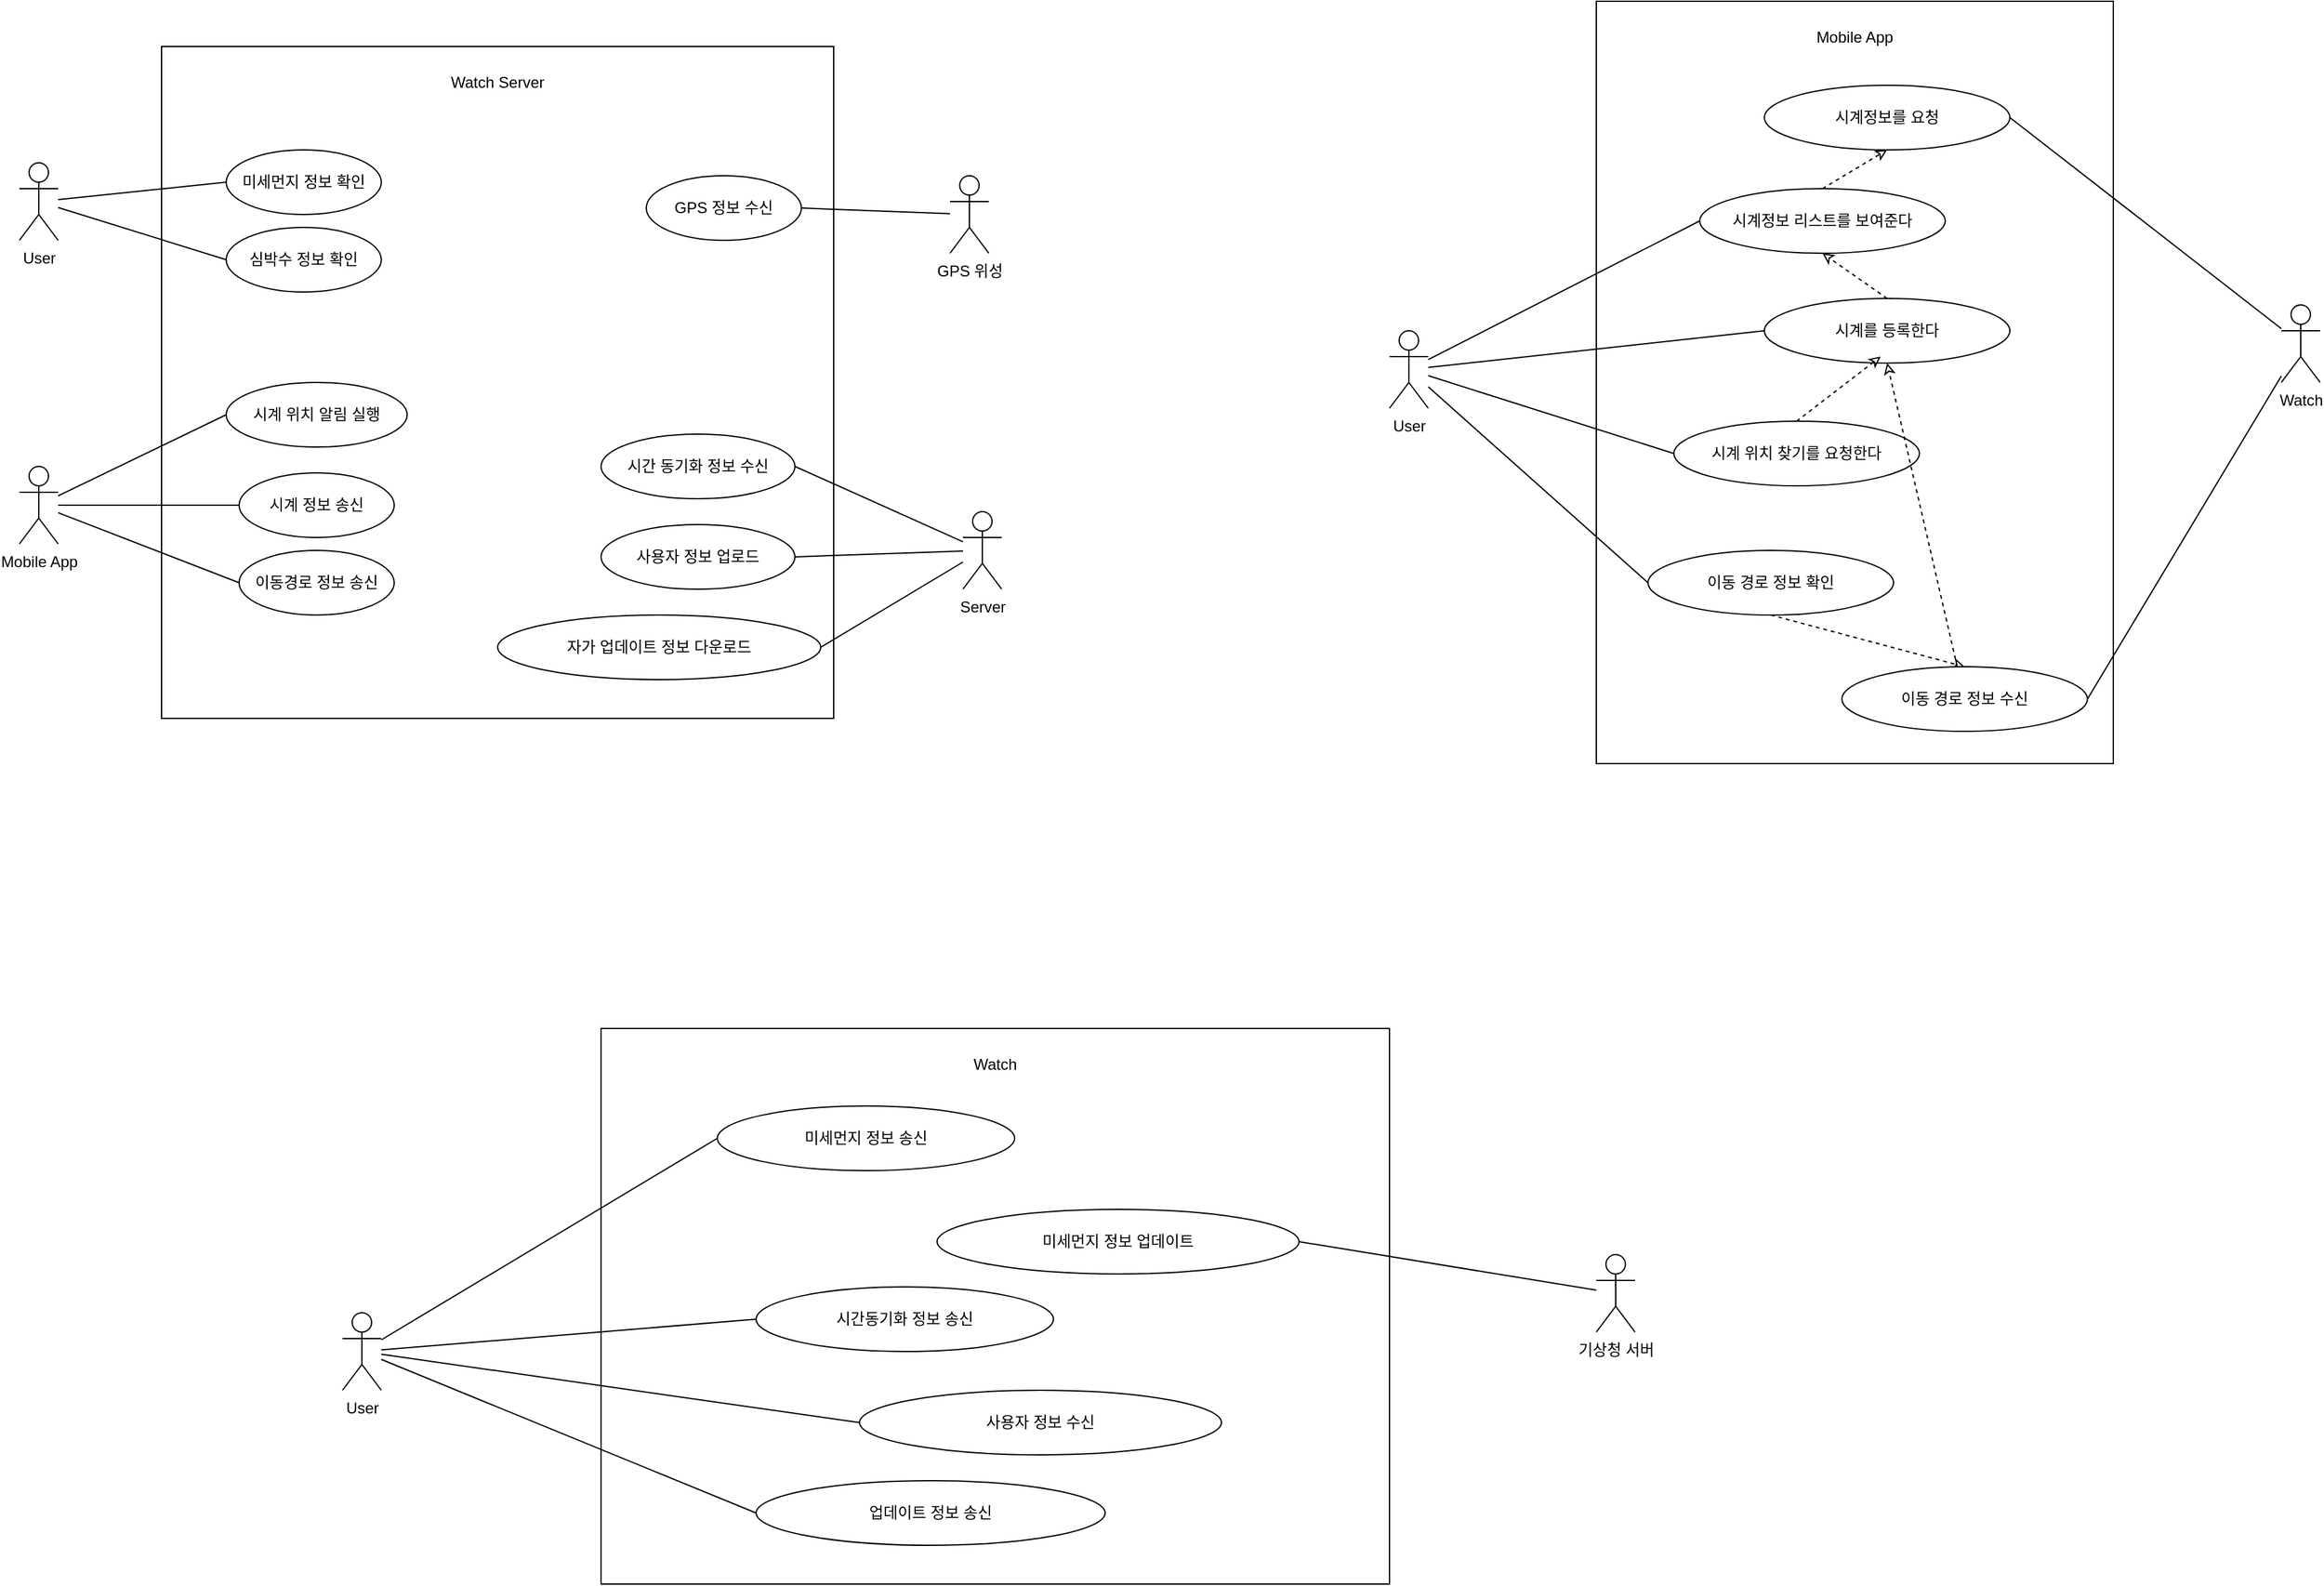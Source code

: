 <mxfile version="21.5.2" type="github" pages="4">
  <diagram name="HOMEWORK1" id="S9eCcpIKx9PP3oiz-U9N">
    <mxGraphModel dx="1434" dy="907" grid="1" gridSize="10" guides="1" tooltips="1" connect="1" arrows="1" fold="1" page="1" pageScale="1" pageWidth="980" pageHeight="690" math="0" shadow="0">
      <root>
        <mxCell id="0" />
        <mxCell id="1" parent="0" />
        <mxCell id="WOhFBnjZI7BYoI8Pz2Cu-1" value="&lt;br&gt;Watch Server" style="rounded=0;whiteSpace=wrap;html=1;labelPosition=center;verticalLabelPosition=middle;align=center;verticalAlign=top;" parent="1" vertex="1">
          <mxGeometry x="240" y="100" width="520" height="520" as="geometry" />
        </mxCell>
        <mxCell id="WOhFBnjZI7BYoI8Pz2Cu-15" value="&lt;br&gt;Watch" style="rounded=0;whiteSpace=wrap;html=1;labelPosition=center;verticalLabelPosition=middle;align=center;verticalAlign=top;" parent="1" vertex="1">
          <mxGeometry x="580" y="860" width="610" height="430" as="geometry" />
        </mxCell>
        <mxCell id="WOhFBnjZI7BYoI8Pz2Cu-3" value="&lt;br&gt;Mobile App" style="rounded=0;whiteSpace=wrap;html=1;horizontal=1;labelPosition=center;verticalLabelPosition=middle;align=center;verticalAlign=top;" parent="1" vertex="1">
          <mxGeometry x="1350" y="65" width="400" height="590" as="geometry" />
        </mxCell>
        <mxCell id="WOhFBnjZI7BYoI8Pz2Cu-8" value="" style="rounded=0;orthogonalLoop=1;jettySize=auto;html=1;entryX=0;entryY=0.5;entryDx=0;entryDy=0;endArrow=none;endFill=0;" parent="1" source="WOhFBnjZI7BYoI8Pz2Cu-5" target="WOhFBnjZI7BYoI8Pz2Cu-9" edge="1">
          <mxGeometry relative="1" as="geometry">
            <mxPoint x="395" y="365" as="targetPoint" />
          </mxGeometry>
        </mxCell>
        <mxCell id="WOhFBnjZI7BYoI8Pz2Cu-26" style="edgeStyle=none;shape=connector;rounded=0;orthogonalLoop=1;jettySize=auto;html=1;entryX=0;entryY=0.5;entryDx=0;entryDy=0;labelBackgroundColor=default;strokeColor=default;fontFamily=Helvetica;fontSize=11;fontColor=default;endArrow=none;endFill=0;" parent="1" source="WOhFBnjZI7BYoI8Pz2Cu-5" target="WOhFBnjZI7BYoI8Pz2Cu-14" edge="1">
          <mxGeometry relative="1" as="geometry" />
        </mxCell>
        <mxCell id="WOhFBnjZI7BYoI8Pz2Cu-29" style="edgeStyle=none;shape=connector;rounded=0;orthogonalLoop=1;jettySize=auto;html=1;entryX=0;entryY=0.5;entryDx=0;entryDy=0;labelBackgroundColor=default;strokeColor=default;fontFamily=Helvetica;fontSize=11;fontColor=default;endArrow=none;endFill=0;" parent="1" source="WOhFBnjZI7BYoI8Pz2Cu-5" target="WOhFBnjZI7BYoI8Pz2Cu-28" edge="1">
          <mxGeometry relative="1" as="geometry" />
        </mxCell>
        <mxCell id="9-sSSSK2pgLcGw0PfA9F-39" style="edgeStyle=none;shape=connector;rounded=0;orthogonalLoop=1;jettySize=auto;html=1;entryX=0;entryY=0.5;entryDx=0;entryDy=0;labelBackgroundColor=default;strokeColor=default;fontFamily=Helvetica;fontSize=11;fontColor=default;endArrow=none;endFill=0;" parent="1" source="WOhFBnjZI7BYoI8Pz2Cu-5" target="WOhFBnjZI7BYoI8Pz2Cu-22" edge="1">
          <mxGeometry relative="1" as="geometry" />
        </mxCell>
        <mxCell id="WOhFBnjZI7BYoI8Pz2Cu-5" value="User" style="shape=umlActor;verticalLabelPosition=bottom;verticalAlign=top;html=1;outlineConnect=0;" parent="1" vertex="1">
          <mxGeometry x="380" y="1080" width="30" height="60" as="geometry" />
        </mxCell>
        <mxCell id="WOhFBnjZI7BYoI8Pz2Cu-9" value="미세먼지 정보 송신" style="ellipse;whiteSpace=wrap;html=1;" parent="1" vertex="1">
          <mxGeometry x="670" y="920" width="230" height="50" as="geometry" />
        </mxCell>
        <mxCell id="WOhFBnjZI7BYoI8Pz2Cu-10" value="시계정보를 요청" style="ellipse;whiteSpace=wrap;html=1;" parent="1" vertex="1">
          <mxGeometry x="1480" y="130" width="190" height="50" as="geometry" />
        </mxCell>
        <mxCell id="WOhFBnjZI7BYoI8Pz2Cu-14" value="시간동기화 정보 송신" style="ellipse;whiteSpace=wrap;html=1;" parent="1" vertex="1">
          <mxGeometry x="700" y="1060" width="230" height="50" as="geometry" />
        </mxCell>
        <mxCell id="WOhFBnjZI7BYoI8Pz2Cu-16" value="미세먼지 정보 확인" style="ellipse;whiteSpace=wrap;html=1;" parent="1" vertex="1">
          <mxGeometry x="290" y="180" width="120" height="50" as="geometry" />
        </mxCell>
        <mxCell id="9-sSSSK2pgLcGw0PfA9F-10" style="edgeStyle=none;shape=connector;rounded=0;orthogonalLoop=1;jettySize=auto;html=1;entryX=0;entryY=0.5;entryDx=0;entryDy=0;labelBackgroundColor=default;strokeColor=default;fontFamily=Helvetica;fontSize=11;fontColor=default;endArrow=none;endFill=0;" parent="1" source="WOhFBnjZI7BYoI8Pz2Cu-18" target="9-sSSSK2pgLcGw0PfA9F-6" edge="1">
          <mxGeometry relative="1" as="geometry" />
        </mxCell>
        <mxCell id="9-sSSSK2pgLcGw0PfA9F-11" style="edgeStyle=none;shape=connector;rounded=0;orthogonalLoop=1;jettySize=auto;html=1;entryX=0;entryY=0.5;entryDx=0;entryDy=0;labelBackgroundColor=default;strokeColor=default;fontFamily=Helvetica;fontSize=11;fontColor=default;endArrow=none;endFill=0;" parent="1" source="WOhFBnjZI7BYoI8Pz2Cu-18" target="9-sSSSK2pgLcGw0PfA9F-7" edge="1">
          <mxGeometry relative="1" as="geometry" />
        </mxCell>
        <mxCell id="9-sSSSK2pgLcGw0PfA9F-12" style="edgeStyle=none;shape=connector;rounded=0;orthogonalLoop=1;jettySize=auto;html=1;entryX=0;entryY=0.5;entryDx=0;entryDy=0;labelBackgroundColor=default;strokeColor=default;fontFamily=Helvetica;fontSize=11;fontColor=default;endArrow=none;endFill=0;" parent="1" source="WOhFBnjZI7BYoI8Pz2Cu-18" target="9-sSSSK2pgLcGw0PfA9F-8" edge="1">
          <mxGeometry relative="1" as="geometry" />
        </mxCell>
        <mxCell id="WOhFBnjZI7BYoI8Pz2Cu-18" value="Mobile App" style="shape=umlActor;verticalLabelPosition=bottom;verticalAlign=top;html=1;outlineConnect=0;" parent="1" vertex="1">
          <mxGeometry x="130" y="425" width="30" height="60" as="geometry" />
        </mxCell>
        <mxCell id="WOhFBnjZI7BYoI8Pz2Cu-22" value="사용자 정보 수신" style="ellipse;whiteSpace=wrap;html=1;" parent="1" vertex="1">
          <mxGeometry x="780" y="1140" width="280" height="50" as="geometry" />
        </mxCell>
        <mxCell id="WOhFBnjZI7BYoI8Pz2Cu-25" value="미세먼지 정보 업데이트" style="ellipse;whiteSpace=wrap;html=1;" parent="1" vertex="1">
          <mxGeometry x="840" y="1000" width="280" height="50" as="geometry" />
        </mxCell>
        <mxCell id="WOhFBnjZI7BYoI8Pz2Cu-27" value="자가 업데이트 정보 다운로드" style="ellipse;whiteSpace=wrap;html=1;" parent="1" vertex="1">
          <mxGeometry x="500" y="540" width="250" height="50" as="geometry" />
        </mxCell>
        <mxCell id="WOhFBnjZI7BYoI8Pz2Cu-28" value="업데이트 정보 송신" style="ellipse;whiteSpace=wrap;html=1;" parent="1" vertex="1">
          <mxGeometry x="700" y="1210" width="270" height="50" as="geometry" />
        </mxCell>
        <mxCell id="9-sSSSK2pgLcGw0PfA9F-2" value="사용자 정보 업로드" style="ellipse;whiteSpace=wrap;html=1;" parent="1" vertex="1">
          <mxGeometry x="580" y="470" width="150" height="50" as="geometry" />
        </mxCell>
        <mxCell id="9-sSSSK2pgLcGw0PfA9F-3" value="시간 동기화 정보 수신" style="ellipse;whiteSpace=wrap;html=1;" parent="1" vertex="1">
          <mxGeometry x="580" y="400" width="150" height="50" as="geometry" />
        </mxCell>
        <mxCell id="9-sSSSK2pgLcGw0PfA9F-4" value="GPS 정보 수신" style="ellipse;whiteSpace=wrap;html=1;" parent="1" vertex="1">
          <mxGeometry x="615" y="200" width="120" height="50" as="geometry" />
        </mxCell>
        <mxCell id="9-sSSSK2pgLcGw0PfA9F-5" value="심박수 정보 확인" style="ellipse;whiteSpace=wrap;html=1;" parent="1" vertex="1">
          <mxGeometry x="290" y="240" width="120" height="50" as="geometry" />
        </mxCell>
        <mxCell id="9-sSSSK2pgLcGw0PfA9F-6" value="시계 위치 알림 실행" style="ellipse;whiteSpace=wrap;html=1;" parent="1" vertex="1">
          <mxGeometry x="290" y="360" width="140" height="50" as="geometry" />
        </mxCell>
        <mxCell id="9-sSSSK2pgLcGw0PfA9F-7" value="시계 정보 송신" style="ellipse;whiteSpace=wrap;html=1;" parent="1" vertex="1">
          <mxGeometry x="300" y="430" width="120" height="50" as="geometry" />
        </mxCell>
        <mxCell id="9-sSSSK2pgLcGw0PfA9F-8" value="이동경로 정보 송신" style="ellipse;whiteSpace=wrap;html=1;" parent="1" vertex="1">
          <mxGeometry x="300" y="490" width="120" height="50" as="geometry" />
        </mxCell>
        <mxCell id="9-sSSSK2pgLcGw0PfA9F-13" style="edgeStyle=none;shape=connector;rounded=0;orthogonalLoop=1;jettySize=auto;html=1;entryX=0;entryY=0.5;entryDx=0;entryDy=0;labelBackgroundColor=default;strokeColor=default;fontFamily=Helvetica;fontSize=11;fontColor=default;endArrow=none;endFill=0;" parent="1" source="9-sSSSK2pgLcGw0PfA9F-9" target="WOhFBnjZI7BYoI8Pz2Cu-16" edge="1">
          <mxGeometry relative="1" as="geometry" />
        </mxCell>
        <mxCell id="9-sSSSK2pgLcGw0PfA9F-14" style="edgeStyle=none;shape=connector;rounded=0;orthogonalLoop=1;jettySize=auto;html=1;entryX=0;entryY=0.5;entryDx=0;entryDy=0;labelBackgroundColor=default;strokeColor=default;fontFamily=Helvetica;fontSize=11;fontColor=default;endArrow=none;endFill=0;" parent="1" source="9-sSSSK2pgLcGw0PfA9F-9" target="9-sSSSK2pgLcGw0PfA9F-5" edge="1">
          <mxGeometry relative="1" as="geometry" />
        </mxCell>
        <mxCell id="9-sSSSK2pgLcGw0PfA9F-9" value="User" style="shape=umlActor;verticalLabelPosition=bottom;verticalAlign=top;html=1;outlineConnect=0;" parent="1" vertex="1">
          <mxGeometry x="130" y="190" width="30" height="60" as="geometry" />
        </mxCell>
        <mxCell id="9-sSSSK2pgLcGw0PfA9F-20" style="edgeStyle=none;shape=connector;rounded=0;orthogonalLoop=1;jettySize=auto;html=1;entryX=1;entryY=0.5;entryDx=0;entryDy=0;labelBackgroundColor=default;strokeColor=default;fontFamily=Helvetica;fontSize=11;fontColor=default;endArrow=none;endFill=0;" parent="1" source="9-sSSSK2pgLcGw0PfA9F-18" target="WOhFBnjZI7BYoI8Pz2Cu-27" edge="1">
          <mxGeometry relative="1" as="geometry" />
        </mxCell>
        <mxCell id="9-sSSSK2pgLcGw0PfA9F-21" style="edgeStyle=none;shape=connector;rounded=0;orthogonalLoop=1;jettySize=auto;html=1;entryX=1;entryY=0.5;entryDx=0;entryDy=0;labelBackgroundColor=default;strokeColor=default;fontFamily=Helvetica;fontSize=11;fontColor=default;endArrow=none;endFill=0;" parent="1" source="9-sSSSK2pgLcGw0PfA9F-18" target="9-sSSSK2pgLcGw0PfA9F-2" edge="1">
          <mxGeometry relative="1" as="geometry" />
        </mxCell>
        <mxCell id="9-sSSSK2pgLcGw0PfA9F-22" style="edgeStyle=none;shape=connector;rounded=0;orthogonalLoop=1;jettySize=auto;html=1;entryX=1;entryY=0.5;entryDx=0;entryDy=0;labelBackgroundColor=default;strokeColor=default;fontFamily=Helvetica;fontSize=11;fontColor=default;endArrow=none;endFill=0;" parent="1" source="9-sSSSK2pgLcGw0PfA9F-18" target="9-sSSSK2pgLcGw0PfA9F-3" edge="1">
          <mxGeometry relative="1" as="geometry" />
        </mxCell>
        <mxCell id="9-sSSSK2pgLcGw0PfA9F-18" value="Server" style="shape=umlActor;verticalLabelPosition=bottom;verticalAlign=top;html=1;outlineConnect=0;" parent="1" vertex="1">
          <mxGeometry x="860" y="460" width="30" height="60" as="geometry" />
        </mxCell>
        <mxCell id="9-sSSSK2pgLcGw0PfA9F-23" style="edgeStyle=none;shape=connector;rounded=0;orthogonalLoop=1;jettySize=auto;html=1;entryX=1;entryY=0.5;entryDx=0;entryDy=0;labelBackgroundColor=default;strokeColor=default;fontFamily=Helvetica;fontSize=11;fontColor=default;endArrow=none;endFill=0;" parent="1" source="9-sSSSK2pgLcGw0PfA9F-19" target="9-sSSSK2pgLcGw0PfA9F-4" edge="1">
          <mxGeometry relative="1" as="geometry" />
        </mxCell>
        <mxCell id="9-sSSSK2pgLcGw0PfA9F-19" value="GPS 위성" style="shape=umlActor;verticalLabelPosition=bottom;verticalAlign=top;html=1;outlineConnect=0;" parent="1" vertex="1">
          <mxGeometry x="850" y="200" width="30" height="60" as="geometry" />
        </mxCell>
        <mxCell id="5dRbVL4715k-qtxwVx6d-5" style="edgeStyle=none;shape=connector;rounded=0;orthogonalLoop=1;jettySize=auto;html=1;exitX=0.5;exitY=0;exitDx=0;exitDy=0;entryX=0.5;entryY=1;entryDx=0;entryDy=0;labelBackgroundColor=default;strokeColor=default;fontFamily=Helvetica;fontSize=11;fontColor=default;endArrow=classic;endFill=0;dashed=1;" parent="1" source="9-sSSSK2pgLcGw0PfA9F-24" target="WOhFBnjZI7BYoI8Pz2Cu-10" edge="1">
          <mxGeometry relative="1" as="geometry" />
        </mxCell>
        <mxCell id="9-sSSSK2pgLcGw0PfA9F-24" value="시계정보 리스트를 보여준다" style="ellipse;whiteSpace=wrap;html=1;" parent="1" vertex="1">
          <mxGeometry x="1430" y="210" width="190" height="50" as="geometry" />
        </mxCell>
        <mxCell id="5dRbVL4715k-qtxwVx6d-4" style="edgeStyle=none;shape=connector;rounded=0;orthogonalLoop=1;jettySize=auto;html=1;exitX=0.5;exitY=0;exitDx=0;exitDy=0;entryX=0.5;entryY=1;entryDx=0;entryDy=0;labelBackgroundColor=default;strokeColor=default;fontFamily=Helvetica;fontSize=11;fontColor=default;endArrow=classic;endFill=0;dashed=1;" parent="1" source="9-sSSSK2pgLcGw0PfA9F-25" target="9-sSSSK2pgLcGw0PfA9F-24" edge="1">
          <mxGeometry relative="1" as="geometry" />
        </mxCell>
        <mxCell id="9-sSSSK2pgLcGw0PfA9F-25" value="시계를 등록한다" style="ellipse;whiteSpace=wrap;html=1;" parent="1" vertex="1">
          <mxGeometry x="1480" y="295" width="190" height="50" as="geometry" />
        </mxCell>
        <mxCell id="5dRbVL4715k-qtxwVx6d-3" style="edgeStyle=none;shape=connector;rounded=0;orthogonalLoop=1;jettySize=auto;html=1;exitX=0.5;exitY=0;exitDx=0;exitDy=0;labelBackgroundColor=default;strokeColor=default;fontFamily=Helvetica;fontSize=11;fontColor=default;endArrow=classic;endFill=0;dashed=1;" parent="1" source="9-sSSSK2pgLcGw0PfA9F-26" edge="1">
          <mxGeometry relative="1" as="geometry">
            <mxPoint x="1570" y="340" as="targetPoint" />
          </mxGeometry>
        </mxCell>
        <mxCell id="9-sSSSK2pgLcGw0PfA9F-26" value="시계 위치 찾기를 요청한다" style="ellipse;whiteSpace=wrap;html=1;" parent="1" vertex="1">
          <mxGeometry x="1410" y="390" width="190" height="50" as="geometry" />
        </mxCell>
        <mxCell id="5dRbVL4715k-qtxwVx6d-1" style="edgeStyle=none;shape=connector;rounded=0;orthogonalLoop=1;jettySize=auto;html=1;exitX=0.5;exitY=1;exitDx=0;exitDy=0;entryX=0.5;entryY=0;entryDx=0;entryDy=0;labelBackgroundColor=default;strokeColor=default;fontFamily=Helvetica;fontSize=11;fontColor=default;endArrow=classic;endFill=0;dashed=1;" parent="1" source="9-sSSSK2pgLcGw0PfA9F-27" target="9-sSSSK2pgLcGw0PfA9F-28" edge="1">
          <mxGeometry relative="1" as="geometry" />
        </mxCell>
        <mxCell id="9-sSSSK2pgLcGw0PfA9F-27" value="이동 경로 정보 확인" style="ellipse;whiteSpace=wrap;html=1;" parent="1" vertex="1">
          <mxGeometry x="1390" y="490" width="190" height="50" as="geometry" />
        </mxCell>
        <mxCell id="5dRbVL4715k-qtxwVx6d-2" style="edgeStyle=none;shape=connector;rounded=0;orthogonalLoop=1;jettySize=auto;html=1;entryX=0.5;entryY=1;entryDx=0;entryDy=0;labelBackgroundColor=default;strokeColor=default;fontFamily=Helvetica;fontSize=11;fontColor=default;endArrow=classic;endFill=0;dashed=1;" parent="1" source="9-sSSSK2pgLcGw0PfA9F-28" target="9-sSSSK2pgLcGw0PfA9F-25" edge="1">
          <mxGeometry relative="1" as="geometry" />
        </mxCell>
        <mxCell id="9-sSSSK2pgLcGw0PfA9F-28" value="이동 경로 정보 수신" style="ellipse;whiteSpace=wrap;html=1;" parent="1" vertex="1">
          <mxGeometry x="1540" y="580" width="190" height="50" as="geometry" />
        </mxCell>
        <mxCell id="9-sSSSK2pgLcGw0PfA9F-32" style="edgeStyle=none;shape=connector;rounded=0;orthogonalLoop=1;jettySize=auto;html=1;entryX=0;entryY=0.5;entryDx=0;entryDy=0;labelBackgroundColor=default;strokeColor=default;fontFamily=Helvetica;fontSize=11;fontColor=default;endArrow=none;endFill=0;" parent="1" source="9-sSSSK2pgLcGw0PfA9F-31" target="9-sSSSK2pgLcGw0PfA9F-27" edge="1">
          <mxGeometry relative="1" as="geometry" />
        </mxCell>
        <mxCell id="9-sSSSK2pgLcGw0PfA9F-33" style="edgeStyle=none;shape=connector;rounded=0;orthogonalLoop=1;jettySize=auto;html=1;entryX=0;entryY=0.5;entryDx=0;entryDy=0;labelBackgroundColor=default;strokeColor=default;fontFamily=Helvetica;fontSize=11;fontColor=default;endArrow=none;endFill=0;" parent="1" source="9-sSSSK2pgLcGw0PfA9F-31" target="9-sSSSK2pgLcGw0PfA9F-26" edge="1">
          <mxGeometry relative="1" as="geometry" />
        </mxCell>
        <mxCell id="9-sSSSK2pgLcGw0PfA9F-34" style="edgeStyle=none;shape=connector;rounded=0;orthogonalLoop=1;jettySize=auto;html=1;entryX=0;entryY=0.5;entryDx=0;entryDy=0;labelBackgroundColor=default;strokeColor=default;fontFamily=Helvetica;fontSize=11;fontColor=default;endArrow=none;endFill=0;" parent="1" source="9-sSSSK2pgLcGw0PfA9F-31" target="9-sSSSK2pgLcGw0PfA9F-25" edge="1">
          <mxGeometry relative="1" as="geometry" />
        </mxCell>
        <mxCell id="9-sSSSK2pgLcGw0PfA9F-35" style="edgeStyle=none;shape=connector;rounded=0;orthogonalLoop=1;jettySize=auto;html=1;entryX=0;entryY=0.5;entryDx=0;entryDy=0;labelBackgroundColor=default;strokeColor=default;fontFamily=Helvetica;fontSize=11;fontColor=default;endArrow=none;endFill=0;" parent="1" source="9-sSSSK2pgLcGw0PfA9F-31" target="9-sSSSK2pgLcGw0PfA9F-24" edge="1">
          <mxGeometry relative="1" as="geometry" />
        </mxCell>
        <mxCell id="9-sSSSK2pgLcGw0PfA9F-31" value="User" style="shape=umlActor;verticalLabelPosition=bottom;verticalAlign=top;html=1;outlineConnect=0;" parent="1" vertex="1">
          <mxGeometry x="1190" y="320" width="30" height="60" as="geometry" />
        </mxCell>
        <mxCell id="9-sSSSK2pgLcGw0PfA9F-37" style="edgeStyle=none;shape=connector;rounded=0;orthogonalLoop=1;jettySize=auto;html=1;entryX=1;entryY=0.5;entryDx=0;entryDy=0;labelBackgroundColor=default;strokeColor=default;fontFamily=Helvetica;fontSize=11;fontColor=default;endArrow=none;endFill=0;" parent="1" source="9-sSSSK2pgLcGw0PfA9F-36" target="9-sSSSK2pgLcGw0PfA9F-28" edge="1">
          <mxGeometry relative="1" as="geometry" />
        </mxCell>
        <mxCell id="9-sSSSK2pgLcGw0PfA9F-38" style="edgeStyle=none;shape=connector;rounded=0;orthogonalLoop=1;jettySize=auto;html=1;entryX=1;entryY=0.5;entryDx=0;entryDy=0;labelBackgroundColor=default;strokeColor=default;fontFamily=Helvetica;fontSize=11;fontColor=default;endArrow=none;endFill=0;" parent="1" source="9-sSSSK2pgLcGw0PfA9F-36" target="WOhFBnjZI7BYoI8Pz2Cu-10" edge="1">
          <mxGeometry relative="1" as="geometry" />
        </mxCell>
        <mxCell id="9-sSSSK2pgLcGw0PfA9F-36" value="Watch" style="shape=umlActor;verticalLabelPosition=bottom;verticalAlign=top;html=1;outlineConnect=0;" parent="1" vertex="1">
          <mxGeometry x="1880" y="300" width="30" height="60" as="geometry" />
        </mxCell>
        <mxCell id="9-sSSSK2pgLcGw0PfA9F-41" style="edgeStyle=none;shape=connector;rounded=0;orthogonalLoop=1;jettySize=auto;html=1;entryX=1;entryY=0.5;entryDx=0;entryDy=0;labelBackgroundColor=default;strokeColor=default;fontFamily=Helvetica;fontSize=11;fontColor=default;endArrow=none;endFill=0;" parent="1" source="9-sSSSK2pgLcGw0PfA9F-40" target="WOhFBnjZI7BYoI8Pz2Cu-25" edge="1">
          <mxGeometry relative="1" as="geometry" />
        </mxCell>
        <mxCell id="9-sSSSK2pgLcGw0PfA9F-40" value="기상청 서버" style="shape=umlActor;verticalLabelPosition=bottom;verticalAlign=top;html=1;outlineConnect=0;" parent="1" vertex="1">
          <mxGeometry x="1350" y="1035" width="30" height="60" as="geometry" />
        </mxCell>
      </root>
    </mxGraphModel>
  </diagram>
  <diagram id="nr6DV9ShmoqfDUABNdGU" name="HOMEWORK2">
    <mxGraphModel dx="1434" dy="1744" grid="1" gridSize="10" guides="1" tooltips="1" connect="1" arrows="1" fold="1" page="1" pageScale="1" pageWidth="690" pageHeight="980" math="0" shadow="0">
      <root>
        <mxCell id="0" />
        <mxCell id="1" parent="0" />
        <mxCell id="BqDHEpyvin5MoHzr0lDI-18" value="" style="shape=table;startSize=0;container=1;collapsible=0;childLayout=tableLayout;fontFamily=Helvetica;fontSize=11;fontColor=default;" parent="1" vertex="1">
          <mxGeometry x="20" y="-200" width="630" height="563" as="geometry" />
        </mxCell>
        <mxCell id="BqDHEpyvin5MoHzr0lDI-19" value="" style="shape=tableRow;horizontal=0;startSize=0;swimlaneHead=0;swimlaneBody=0;strokeColor=inherit;top=0;left=0;bottom=0;right=0;collapsible=0;dropTarget=0;fillColor=none;points=[[0,0.5],[1,0.5]];portConstraint=eastwest;fontFamily=Helvetica;fontSize=11;fontColor=default;" parent="BqDHEpyvin5MoHzr0lDI-18" vertex="1">
          <mxGeometry width="630" height="40" as="geometry" />
        </mxCell>
        <mxCell id="BqDHEpyvin5MoHzr0lDI-20" value="Use Case" style="shape=partialRectangle;html=1;whiteSpace=wrap;connectable=0;strokeColor=inherit;overflow=hidden;fillColor=none;top=0;left=0;bottom=0;right=0;pointerEvents=1;fontFamily=Helvetica;fontSize=11;fontColor=default;align=left;verticalAlign=middle;spacingLeft=10;fontStyle=1" parent="BqDHEpyvin5MoHzr0lDI-19" vertex="1">
          <mxGeometry width="233" height="40" as="geometry">
            <mxRectangle width="233" height="40" as="alternateBounds" />
          </mxGeometry>
        </mxCell>
        <mxCell id="BqDHEpyvin5MoHzr0lDI-21" value="식당 관리 (Restaurant Management)" style="shape=partialRectangle;html=1;whiteSpace=wrap;connectable=0;strokeColor=inherit;overflow=hidden;fillColor=none;top=0;left=0;bottom=0;right=0;pointerEvents=1;fontFamily=Helvetica;fontSize=11;fontColor=default;align=left;spacingLeft=10;" parent="BqDHEpyvin5MoHzr0lDI-19" vertex="1">
          <mxGeometry x="233" width="397" height="40" as="geometry">
            <mxRectangle width="397" height="40" as="alternateBounds" />
          </mxGeometry>
        </mxCell>
        <mxCell id="BqDHEpyvin5MoHzr0lDI-22" value="" style="shape=tableRow;horizontal=0;startSize=0;swimlaneHead=0;swimlaneBody=0;strokeColor=inherit;top=0;left=0;bottom=0;right=0;collapsible=0;dropTarget=0;fillColor=none;points=[[0,0.5],[1,0.5]];portConstraint=eastwest;fontFamily=Helvetica;fontSize=11;fontColor=default;" parent="BqDHEpyvin5MoHzr0lDI-18" vertex="1">
          <mxGeometry y="40" width="630" height="40" as="geometry" />
        </mxCell>
        <mxCell id="BqDHEpyvin5MoHzr0lDI-23" value="Actor" style="shape=partialRectangle;html=1;whiteSpace=wrap;connectable=0;strokeColor=inherit;overflow=hidden;fillColor=none;top=0;left=0;bottom=0;right=0;pointerEvents=1;fontFamily=Helvetica;fontSize=11;fontColor=default;align=left;verticalAlign=middle;spacingLeft=10;fontStyle=1" parent="BqDHEpyvin5MoHzr0lDI-22" vertex="1">
          <mxGeometry width="233" height="40" as="geometry">
            <mxRectangle width="233" height="40" as="alternateBounds" />
          </mxGeometry>
        </mxCell>
        <mxCell id="BqDHEpyvin5MoHzr0lDI-24" value="고객 (Customer), 직원 (Employee)" style="shape=partialRectangle;html=1;whiteSpace=wrap;connectable=0;strokeColor=inherit;overflow=hidden;fillColor=none;top=0;left=0;bottom=0;right=0;pointerEvents=1;fontFamily=Helvetica;fontSize=11;fontColor=default;align=left;spacingLeft=10;" parent="BqDHEpyvin5MoHzr0lDI-22" vertex="1">
          <mxGeometry x="233" width="397" height="40" as="geometry">
            <mxRectangle width="397" height="40" as="alternateBounds" />
          </mxGeometry>
        </mxCell>
        <mxCell id="BqDHEpyvin5MoHzr0lDI-25" value="" style="shape=tableRow;horizontal=0;startSize=0;swimlaneHead=0;swimlaneBody=0;strokeColor=inherit;top=0;left=0;bottom=0;right=0;collapsible=0;dropTarget=0;fillColor=none;points=[[0,0.5],[1,0.5]];portConstraint=eastwest;fontFamily=Helvetica;fontSize=11;fontColor=default;" parent="BqDHEpyvin5MoHzr0lDI-18" vertex="1">
          <mxGeometry y="80" width="630" height="40" as="geometry" />
        </mxCell>
        <mxCell id="BqDHEpyvin5MoHzr0lDI-26" value="Purpose &amp;amp; Overview" style="shape=partialRectangle;html=1;whiteSpace=wrap;connectable=0;strokeColor=inherit;overflow=hidden;fillColor=none;top=0;left=0;bottom=0;right=0;pointerEvents=1;fontFamily=Helvetica;fontSize=11;fontColor=default;align=left;verticalAlign=middle;spacingLeft=10;fontStyle=1" parent="BqDHEpyvin5MoHzr0lDI-25" vertex="1">
          <mxGeometry width="233" height="40" as="geometry">
            <mxRectangle width="233" height="40" as="alternateBounds" />
          </mxGeometry>
        </mxCell>
        <mxCell id="BqDHEpyvin5MoHzr0lDI-27" value="식당을 찾은 고객이 최대한의 편안함을 느낄 수 있도록 서비스를 제공한다." style="shape=partialRectangle;html=1;whiteSpace=wrap;connectable=0;strokeColor=inherit;overflow=hidden;fillColor=none;top=0;left=0;bottom=0;right=0;pointerEvents=1;fontFamily=Helvetica;fontSize=11;fontColor=default;align=left;spacingLeft=10;" parent="BqDHEpyvin5MoHzr0lDI-25" vertex="1">
          <mxGeometry x="233" width="397" height="40" as="geometry">
            <mxRectangle width="397" height="40" as="alternateBounds" />
          </mxGeometry>
        </mxCell>
        <mxCell id="BqDHEpyvin5MoHzr0lDI-28" value="" style="shape=tableRow;horizontal=0;startSize=0;swimlaneHead=0;swimlaneBody=0;strokeColor=inherit;top=0;left=0;bottom=0;right=0;collapsible=0;dropTarget=0;fillColor=none;points=[[0,0.5],[1,0.5]];portConstraint=eastwest;fontFamily=Helvetica;fontSize=11;fontColor=default;" parent="BqDHEpyvin5MoHzr0lDI-18" vertex="1">
          <mxGeometry y="120" width="630" height="40" as="geometry" />
        </mxCell>
        <mxCell id="BqDHEpyvin5MoHzr0lDI-29" value="Type" style="shape=partialRectangle;html=1;whiteSpace=wrap;connectable=0;strokeColor=inherit;overflow=hidden;fillColor=none;top=0;left=0;bottom=0;right=0;pointerEvents=1;fontFamily=Helvetica;fontSize=11;fontColor=default;align=left;verticalAlign=middle;spacingLeft=10;fontStyle=1" parent="BqDHEpyvin5MoHzr0lDI-28" vertex="1">
          <mxGeometry width="233" height="40" as="geometry">
            <mxRectangle width="233" height="40" as="alternateBounds" />
          </mxGeometry>
        </mxCell>
        <mxCell id="BqDHEpyvin5MoHzr0lDI-30" value="Primary, Evident" style="shape=partialRectangle;html=1;whiteSpace=wrap;connectable=0;strokeColor=inherit;overflow=hidden;fillColor=none;top=0;left=0;bottom=0;right=0;pointerEvents=1;fontFamily=Helvetica;fontSize=11;fontColor=default;align=left;spacingLeft=10;" parent="BqDHEpyvin5MoHzr0lDI-28" vertex="1">
          <mxGeometry x="233" width="397" height="40" as="geometry">
            <mxRectangle width="397" height="40" as="alternateBounds" />
          </mxGeometry>
        </mxCell>
        <mxCell id="BqDHEpyvin5MoHzr0lDI-31" value="" style="shape=tableRow;horizontal=0;startSize=0;swimlaneHead=0;swimlaneBody=0;strokeColor=inherit;top=0;left=0;bottom=0;right=0;collapsible=0;dropTarget=0;fillColor=none;points=[[0,0.5],[1,0.5]];portConstraint=eastwest;fontFamily=Helvetica;fontSize=11;fontColor=default;" parent="BqDHEpyvin5MoHzr0lDI-18" vertex="1">
          <mxGeometry y="160" width="630" height="40" as="geometry" />
        </mxCell>
        <mxCell id="BqDHEpyvin5MoHzr0lDI-32" value="Pre-Requisites" style="shape=partialRectangle;html=1;whiteSpace=wrap;connectable=0;strokeColor=inherit;overflow=hidden;fillColor=none;top=0;left=0;bottom=0;right=0;pointerEvents=1;fontFamily=Helvetica;fontSize=11;fontColor=default;align=left;verticalAlign=middle;spacingLeft=10;fontStyle=1" parent="BqDHEpyvin5MoHzr0lDI-31" vertex="1">
          <mxGeometry width="233" height="40" as="geometry">
            <mxRectangle width="233" height="40" as="alternateBounds" />
          </mxGeometry>
        </mxCell>
        <mxCell id="BqDHEpyvin5MoHzr0lDI-33" value="고객의 예약 여부를 모른다." style="shape=partialRectangle;html=1;whiteSpace=wrap;connectable=0;strokeColor=inherit;overflow=hidden;fillColor=none;top=0;left=0;bottom=0;right=0;pointerEvents=1;fontFamily=Helvetica;fontSize=11;fontColor=default;align=left;spacingLeft=10;" parent="BqDHEpyvin5MoHzr0lDI-31" vertex="1">
          <mxGeometry x="233" width="397" height="40" as="geometry">
            <mxRectangle width="397" height="40" as="alternateBounds" />
          </mxGeometry>
        </mxCell>
        <mxCell id="BqDHEpyvin5MoHzr0lDI-34" value="" style="shape=tableRow;horizontal=0;startSize=0;swimlaneHead=0;swimlaneBody=0;strokeColor=inherit;top=0;left=0;bottom=0;right=0;collapsible=0;dropTarget=0;fillColor=none;points=[[0,0.5],[1,0.5]];portConstraint=eastwest;fontFamily=Helvetica;fontSize=11;fontColor=default;" parent="BqDHEpyvin5MoHzr0lDI-18" vertex="1">
          <mxGeometry y="200" width="630" height="150" as="geometry" />
        </mxCell>
        <mxCell id="BqDHEpyvin5MoHzr0lDI-35" value="Typical Courses of Events" style="shape=partialRectangle;html=1;whiteSpace=wrap;connectable=0;strokeColor=inherit;overflow=hidden;fillColor=none;top=0;left=0;bottom=0;right=0;pointerEvents=1;fontFamily=Helvetica;fontSize=11;fontColor=default;align=left;verticalAlign=middle;spacingLeft=10;fontStyle=1" parent="BqDHEpyvin5MoHzr0lDI-34" vertex="1">
          <mxGeometry width="233" height="150" as="geometry">
            <mxRectangle width="233" height="150" as="alternateBounds" />
          </mxGeometry>
        </mxCell>
        <mxCell id="BqDHEpyvin5MoHzr0lDI-36" value="1. 고객이 식당에 입장한다.&lt;br&gt;2. 고객에게 예약 유무를 확인하고, 인원을 확인한다.&lt;br&gt;3. 인원수에 맞는 자리로 안내한다.&lt;br&gt;4. 고객에게 물, 수저, 냅킨, 메뉴를 제공한다.&lt;br&gt;5. 고객의 메뉴 주문을 기다리며, 메뉴를 안내한다.&lt;br&gt;6. 메뉴를 주문받고, 주방으로 주문을 넣는다.&lt;br&gt;7. 음식을 서빙한다.&lt;br&gt;8. 추가주문이 있는지, 고객이 원하는 것이 있는지 항시 체크한다.&lt;br&gt;9. 음식 및 서비스에 대해 만족하셨는지 체크한다.&lt;br&gt;10. 계산을 도와주며, 테이블을 정리한다." style="shape=partialRectangle;html=1;whiteSpace=wrap;connectable=0;strokeColor=inherit;overflow=hidden;fillColor=none;top=0;left=0;bottom=0;right=0;pointerEvents=1;fontFamily=Helvetica;fontSize=11;fontColor=default;align=left;spacingLeft=10;" parent="BqDHEpyvin5MoHzr0lDI-34" vertex="1">
          <mxGeometry x="233" width="397" height="150" as="geometry">
            <mxRectangle width="397" height="150" as="alternateBounds" />
          </mxGeometry>
        </mxCell>
        <mxCell id="BqDHEpyvin5MoHzr0lDI-37" value="" style="shape=tableRow;horizontal=0;startSize=0;swimlaneHead=0;swimlaneBody=0;strokeColor=inherit;top=0;left=0;bottom=0;right=0;collapsible=0;dropTarget=0;fillColor=none;points=[[0,0.5],[1,0.5]];portConstraint=eastwest;fontFamily=Helvetica;fontSize=11;fontColor=default;" parent="BqDHEpyvin5MoHzr0lDI-18" vertex="1">
          <mxGeometry y="350" width="630" height="120" as="geometry" />
        </mxCell>
        <mxCell id="BqDHEpyvin5MoHzr0lDI-38" value="Alternative Courses of Events" style="shape=partialRectangle;html=1;whiteSpace=wrap;connectable=0;strokeColor=inherit;overflow=hidden;fillColor=none;top=0;left=0;bottom=0;right=0;pointerEvents=1;fontFamily=Helvetica;fontSize=11;fontColor=default;align=left;verticalAlign=middle;spacingLeft=10;fontStyle=1" parent="BqDHEpyvin5MoHzr0lDI-37" vertex="1">
          <mxGeometry width="233" height="120" as="geometry">
            <mxRectangle width="233" height="120" as="alternateBounds" />
          </mxGeometry>
        </mxCell>
        <mxCell id="BqDHEpyvin5MoHzr0lDI-39" value="(예약을 했을 경우)&lt;br&gt;3a. 예약된 시간이 되었는지 확인하며, 일찍 도착하셨을 경우 빈 테이블을 파악하고 남아있는 자리로 안내한다. 남아있지 않을 경우 예약 시간까지 대기를 요청한다.&lt;br&gt;&lt;br&gt;(예약을 하지 않았을 경우)&lt;br&gt;3a. 고객에게 대기실에서 대기를 요청한다.&lt;br&gt;3b. 자리가 나는 대로 테이블로 안내한다." style="shape=partialRectangle;html=1;whiteSpace=wrap;connectable=0;strokeColor=inherit;overflow=hidden;fillColor=none;top=0;left=0;bottom=0;right=0;pointerEvents=1;fontFamily=Helvetica;fontSize=11;fontColor=default;align=left;spacingLeft=10;" parent="BqDHEpyvin5MoHzr0lDI-37" vertex="1">
          <mxGeometry x="233" width="397" height="120" as="geometry">
            <mxRectangle width="397" height="120" as="alternateBounds" />
          </mxGeometry>
        </mxCell>
        <mxCell id="BqDHEpyvin5MoHzr0lDI-40" value="" style="shape=tableRow;horizontal=0;startSize=0;swimlaneHead=0;swimlaneBody=0;strokeColor=inherit;top=0;left=0;bottom=0;right=0;collapsible=0;dropTarget=0;fillColor=none;points=[[0,0.5],[1,0.5]];portConstraint=eastwest;fontFamily=Helvetica;fontSize=11;fontColor=default;" parent="BqDHEpyvin5MoHzr0lDI-18" vertex="1">
          <mxGeometry y="470" width="630" height="93" as="geometry" />
        </mxCell>
        <mxCell id="BqDHEpyvin5MoHzr0lDI-41" value="Exceptional Courses of Events" style="shape=partialRectangle;html=1;whiteSpace=wrap;connectable=0;strokeColor=inherit;overflow=hidden;fillColor=none;top=0;left=0;bottom=0;right=0;pointerEvents=1;fontFamily=Helvetica;fontSize=11;fontColor=default;align=left;verticalAlign=middle;spacingLeft=10;fontStyle=1" parent="BqDHEpyvin5MoHzr0lDI-40" vertex="1">
          <mxGeometry width="233" height="93" as="geometry">
            <mxRectangle width="233" height="93" as="alternateBounds" />
          </mxGeometry>
        </mxCell>
        <mxCell id="BqDHEpyvin5MoHzr0lDI-42" value="(기다리다가 지쳐 나갈 경우)&lt;br&gt;3a. 고객에게 양해를 구하고, 최선의 서비스를 약속한다.&lt;br&gt;그 후, 대기자 명단에서 제외한다." style="shape=partialRectangle;html=1;whiteSpace=wrap;connectable=0;strokeColor=inherit;overflow=hidden;fillColor=none;top=0;left=0;bottom=0;right=0;pointerEvents=1;fontFamily=Helvetica;fontSize=11;fontColor=default;align=left;spacingLeft=10;" parent="BqDHEpyvin5MoHzr0lDI-40" vertex="1">
          <mxGeometry x="233" width="397" height="93" as="geometry">
            <mxRectangle width="397" height="93" as="alternateBounds" />
          </mxGeometry>
        </mxCell>
      </root>
    </mxGraphModel>
  </diagram>
  <diagram id="R3yXGNyiEyo5ZpDzy0rW" name="EXAM">
    <mxGraphModel dx="1434" dy="2561" grid="1" gridSize="10" guides="1" tooltips="1" connect="1" arrows="1" fold="1" page="1" pageScale="1" pageWidth="2336" pageHeight="1654" math="0" shadow="0">
      <root>
        <mxCell id="0" />
        <mxCell id="1" parent="0" />
        <mxCell id="RYWjyAjD-A00ZbkWGn5G-1" value="" style="shape=table;startSize=0;container=1;collapsible=0;childLayout=tableLayout;fontFamily=Helvetica;fontSize=11;fontColor=default;" parent="1" vertex="1">
          <mxGeometry x="20" y="-220" width="630" height="610" as="geometry" />
        </mxCell>
        <mxCell id="RYWjyAjD-A00ZbkWGn5G-2" value="" style="shape=tableRow;horizontal=0;startSize=0;swimlaneHead=0;swimlaneBody=0;strokeColor=inherit;top=0;left=0;bottom=0;right=0;collapsible=0;dropTarget=0;fillColor=none;points=[[0,0.5],[1,0.5]];portConstraint=eastwest;fontFamily=Helvetica;fontSize=11;fontColor=default;" parent="RYWjyAjD-A00ZbkWGn5G-1" vertex="1">
          <mxGeometry width="630" height="43" as="geometry" />
        </mxCell>
        <mxCell id="RYWjyAjD-A00ZbkWGn5G-3" value="Use Case" style="shape=partialRectangle;html=1;whiteSpace=wrap;connectable=0;strokeColor=inherit;overflow=hidden;fillColor=none;top=0;left=0;bottom=0;right=0;pointerEvents=1;fontFamily=Helvetica;fontSize=11;fontColor=default;align=left;verticalAlign=middle;spacingLeft=10;fontStyle=1" parent="RYWjyAjD-A00ZbkWGn5G-2" vertex="1">
          <mxGeometry width="233" height="43" as="geometry">
            <mxRectangle width="233" height="43" as="alternateBounds" />
          </mxGeometry>
        </mxCell>
        <mxCell id="RYWjyAjD-A00ZbkWGn5G-4" value="책 구매하기 (오프라인 서점)" style="shape=partialRectangle;html=1;whiteSpace=wrap;connectable=0;strokeColor=inherit;overflow=hidden;fillColor=none;top=0;left=0;bottom=0;right=0;pointerEvents=1;fontFamily=Helvetica;fontSize=11;fontColor=default;align=left;spacingLeft=10;" parent="RYWjyAjD-A00ZbkWGn5G-2" vertex="1">
          <mxGeometry x="233" width="397" height="43" as="geometry">
            <mxRectangle width="397" height="43" as="alternateBounds" />
          </mxGeometry>
        </mxCell>
        <mxCell id="RYWjyAjD-A00ZbkWGn5G-5" value="" style="shape=tableRow;horizontal=0;startSize=0;swimlaneHead=0;swimlaneBody=0;strokeColor=inherit;top=0;left=0;bottom=0;right=0;collapsible=0;dropTarget=0;fillColor=none;points=[[0,0.5],[1,0.5]];portConstraint=eastwest;fontFamily=Helvetica;fontSize=11;fontColor=default;" parent="RYWjyAjD-A00ZbkWGn5G-1" vertex="1">
          <mxGeometry y="43" width="630" height="44" as="geometry" />
        </mxCell>
        <mxCell id="RYWjyAjD-A00ZbkWGn5G-6" value="Actor" style="shape=partialRectangle;html=1;whiteSpace=wrap;connectable=0;strokeColor=inherit;overflow=hidden;fillColor=none;top=0;left=0;bottom=0;right=0;pointerEvents=1;fontFamily=Helvetica;fontSize=11;fontColor=default;align=left;verticalAlign=middle;spacingLeft=10;fontStyle=1" parent="RYWjyAjD-A00ZbkWGn5G-5" vertex="1">
          <mxGeometry width="233" height="44" as="geometry">
            <mxRectangle width="233" height="44" as="alternateBounds" />
          </mxGeometry>
        </mxCell>
        <mxCell id="RYWjyAjD-A00ZbkWGn5G-7" value="고객, 직원, 검색PC" style="shape=partialRectangle;html=1;whiteSpace=wrap;connectable=0;strokeColor=inherit;overflow=hidden;fillColor=none;top=0;left=0;bottom=0;right=0;pointerEvents=1;fontFamily=Helvetica;fontSize=11;fontColor=default;align=left;spacingLeft=10;" parent="RYWjyAjD-A00ZbkWGn5G-5" vertex="1">
          <mxGeometry x="233" width="397" height="44" as="geometry">
            <mxRectangle width="397" height="44" as="alternateBounds" />
          </mxGeometry>
        </mxCell>
        <mxCell id="RYWjyAjD-A00ZbkWGn5G-8" value="" style="shape=tableRow;horizontal=0;startSize=0;swimlaneHead=0;swimlaneBody=0;strokeColor=inherit;top=0;left=0;bottom=0;right=0;collapsible=0;dropTarget=0;fillColor=none;points=[[0,0.5],[1,0.5]];portConstraint=eastwest;fontFamily=Helvetica;fontSize=11;fontColor=default;" parent="RYWjyAjD-A00ZbkWGn5G-1" vertex="1">
          <mxGeometry y="87" width="630" height="43" as="geometry" />
        </mxCell>
        <mxCell id="RYWjyAjD-A00ZbkWGn5G-9" value="Purpose &amp;amp; Overview" style="shape=partialRectangle;html=1;whiteSpace=wrap;connectable=0;strokeColor=inherit;overflow=hidden;fillColor=none;top=0;left=0;bottom=0;right=0;pointerEvents=1;fontFamily=Helvetica;fontSize=11;fontColor=default;align=left;verticalAlign=middle;spacingLeft=10;fontStyle=1" parent="RYWjyAjD-A00ZbkWGn5G-8" vertex="1">
          <mxGeometry width="233" height="43" as="geometry">
            <mxRectangle width="233" height="43" as="alternateBounds" />
          </mxGeometry>
        </mxCell>
        <mxCell id="RYWjyAjD-A00ZbkWGn5G-10" value="고객이 원하는 책을 찾고, 구매할 수 있게 도와준다" style="shape=partialRectangle;html=1;whiteSpace=wrap;connectable=0;strokeColor=inherit;overflow=hidden;fillColor=none;top=0;left=0;bottom=0;right=0;pointerEvents=1;fontFamily=Helvetica;fontSize=11;fontColor=default;align=left;spacingLeft=10;" parent="RYWjyAjD-A00ZbkWGn5G-8" vertex="1">
          <mxGeometry x="233" width="397" height="43" as="geometry">
            <mxRectangle width="397" height="43" as="alternateBounds" />
          </mxGeometry>
        </mxCell>
        <mxCell id="RYWjyAjD-A00ZbkWGn5G-11" value="" style="shape=tableRow;horizontal=0;startSize=0;swimlaneHead=0;swimlaneBody=0;strokeColor=inherit;top=0;left=0;bottom=0;right=0;collapsible=0;dropTarget=0;fillColor=none;points=[[0,0.5],[1,0.5]];portConstraint=eastwest;fontFamily=Helvetica;fontSize=11;fontColor=default;" parent="RYWjyAjD-A00ZbkWGn5G-1" vertex="1">
          <mxGeometry y="130" width="630" height="44" as="geometry" />
        </mxCell>
        <mxCell id="RYWjyAjD-A00ZbkWGn5G-12" value="Type" style="shape=partialRectangle;html=1;whiteSpace=wrap;connectable=0;strokeColor=inherit;overflow=hidden;fillColor=none;top=0;left=0;bottom=0;right=0;pointerEvents=1;fontFamily=Helvetica;fontSize=11;fontColor=default;align=left;verticalAlign=middle;spacingLeft=10;fontStyle=1" parent="RYWjyAjD-A00ZbkWGn5G-11" vertex="1">
          <mxGeometry width="233" height="44" as="geometry">
            <mxRectangle width="233" height="44" as="alternateBounds" />
          </mxGeometry>
        </mxCell>
        <mxCell id="RYWjyAjD-A00ZbkWGn5G-13" value="Primary, Evident" style="shape=partialRectangle;html=1;whiteSpace=wrap;connectable=0;strokeColor=inherit;overflow=hidden;fillColor=none;top=0;left=0;bottom=0;right=0;pointerEvents=1;fontFamily=Helvetica;fontSize=11;fontColor=default;align=left;spacingLeft=10;" parent="RYWjyAjD-A00ZbkWGn5G-11" vertex="1">
          <mxGeometry x="233" width="397" height="44" as="geometry">
            <mxRectangle width="397" height="44" as="alternateBounds" />
          </mxGeometry>
        </mxCell>
        <mxCell id="RYWjyAjD-A00ZbkWGn5G-14" value="" style="shape=tableRow;horizontal=0;startSize=0;swimlaneHead=0;swimlaneBody=0;strokeColor=inherit;top=0;left=0;bottom=0;right=0;collapsible=0;dropTarget=0;fillColor=none;points=[[0,0.5],[1,0.5]];portConstraint=eastwest;fontFamily=Helvetica;fontSize=11;fontColor=default;" parent="RYWjyAjD-A00ZbkWGn5G-1" vertex="1">
          <mxGeometry y="174" width="630" height="43" as="geometry" />
        </mxCell>
        <mxCell id="RYWjyAjD-A00ZbkWGn5G-15" value="Pre-Requisites" style="shape=partialRectangle;html=1;whiteSpace=wrap;connectable=0;strokeColor=inherit;overflow=hidden;fillColor=none;top=0;left=0;bottom=0;right=0;pointerEvents=1;fontFamily=Helvetica;fontSize=11;fontColor=default;align=left;verticalAlign=middle;spacingLeft=10;fontStyle=1" parent="RYWjyAjD-A00ZbkWGn5G-14" vertex="1">
          <mxGeometry width="233" height="43" as="geometry">
            <mxRectangle width="233" height="43" as="alternateBounds" />
          </mxGeometry>
        </mxCell>
        <mxCell id="RYWjyAjD-A00ZbkWGn5G-16" value="고객은 원하는 책이 어디에 있는지 모른다" style="shape=partialRectangle;html=1;whiteSpace=wrap;connectable=0;strokeColor=inherit;overflow=hidden;fillColor=none;top=0;left=0;bottom=0;right=0;pointerEvents=1;fontFamily=Helvetica;fontSize=11;fontColor=default;align=left;spacingLeft=10;" parent="RYWjyAjD-A00ZbkWGn5G-14" vertex="1">
          <mxGeometry x="233" width="397" height="43" as="geometry">
            <mxRectangle width="397" height="43" as="alternateBounds" />
          </mxGeometry>
        </mxCell>
        <mxCell id="RYWjyAjD-A00ZbkWGn5G-17" value="" style="shape=tableRow;horizontal=0;startSize=0;swimlaneHead=0;swimlaneBody=0;strokeColor=inherit;top=0;left=0;bottom=0;right=0;collapsible=0;dropTarget=0;fillColor=none;points=[[0,0.5],[1,0.5]];portConstraint=eastwest;fontFamily=Helvetica;fontSize=11;fontColor=default;" parent="RYWjyAjD-A00ZbkWGn5G-1" vertex="1">
          <mxGeometry y="217" width="630" height="162" as="geometry" />
        </mxCell>
        <mxCell id="RYWjyAjD-A00ZbkWGn5G-18" value="Typical Courses of Events" style="shape=partialRectangle;html=1;whiteSpace=wrap;connectable=0;strokeColor=inherit;overflow=hidden;fillColor=none;top=0;left=0;bottom=0;right=0;pointerEvents=1;fontFamily=Helvetica;fontSize=11;fontColor=default;align=left;verticalAlign=middle;spacingLeft=10;fontStyle=1" parent="RYWjyAjD-A00ZbkWGn5G-17" vertex="1">
          <mxGeometry width="233" height="162" as="geometry">
            <mxRectangle width="233" height="162" as="alternateBounds" />
          </mxGeometry>
        </mxCell>
        <mxCell id="RYWjyAjD-A00ZbkWGn5G-19" value="1. 고객이 서점에 입장한다.&lt;br&gt;2. 고객에게 찾고 있는 책이 있는지 확인한다.&lt;br&gt;3. 원하는 책이 있는 곳으로 안내한다&lt;br&gt;4. 책을 확인 후 계산을 안내한다&lt;br&gt;5. 계산 완료 후, 고객이 구매하지 않은 책들을 정리한다." style="shape=partialRectangle;html=1;whiteSpace=wrap;connectable=0;strokeColor=inherit;overflow=hidden;fillColor=none;top=0;left=0;bottom=0;right=0;pointerEvents=1;fontFamily=Helvetica;fontSize=11;fontColor=default;align=left;spacingLeft=10;" parent="RYWjyAjD-A00ZbkWGn5G-17" vertex="1">
          <mxGeometry x="233" width="397" height="162" as="geometry">
            <mxRectangle width="397" height="162" as="alternateBounds" />
          </mxGeometry>
        </mxCell>
        <mxCell id="RYWjyAjD-A00ZbkWGn5G-20" value="" style="shape=tableRow;horizontal=0;startSize=0;swimlaneHead=0;swimlaneBody=0;strokeColor=inherit;top=0;left=0;bottom=0;right=0;collapsible=0;dropTarget=0;fillColor=none;points=[[0,0.5],[1,0.5]];portConstraint=eastwest;fontFamily=Helvetica;fontSize=11;fontColor=default;" parent="RYWjyAjD-A00ZbkWGn5G-1" vertex="1">
          <mxGeometry y="379" width="630" height="111" as="geometry" />
        </mxCell>
        <mxCell id="RYWjyAjD-A00ZbkWGn5G-21" value="Alternative Courses of Events" style="shape=partialRectangle;html=1;whiteSpace=wrap;connectable=0;strokeColor=inherit;overflow=hidden;fillColor=none;top=0;left=0;bottom=0;right=0;pointerEvents=1;fontFamily=Helvetica;fontSize=11;fontColor=default;align=left;verticalAlign=middle;spacingLeft=10;fontStyle=1" parent="RYWjyAjD-A00ZbkWGn5G-20" vertex="1">
          <mxGeometry width="233" height="111" as="geometry">
            <mxRectangle width="233" height="111" as="alternateBounds" />
          </mxGeometry>
        </mxCell>
        <mxCell id="RYWjyAjD-A00ZbkWGn5G-22" value="(점원이 책의 위치를 알고 있을 경우)&lt;br&gt;3a. 원하는 책이 있는 곳으로 안내한다.&lt;br&gt;&lt;br&gt;(점원이 책을 모를 경우)&lt;br&gt;3a. 검색용 PC에서 책을 검색한다.&lt;br&gt;3b. 원하는 책이 있는 곳으로 안내한다." style="shape=partialRectangle;html=1;whiteSpace=wrap;connectable=0;strokeColor=inherit;overflow=hidden;fillColor=none;top=0;left=0;bottom=0;right=0;pointerEvents=1;fontFamily=Helvetica;fontSize=11;fontColor=default;align=left;spacingLeft=10;" parent="RYWjyAjD-A00ZbkWGn5G-20" vertex="1">
          <mxGeometry x="233" width="397" height="111" as="geometry">
            <mxRectangle width="397" height="111" as="alternateBounds" />
          </mxGeometry>
        </mxCell>
        <mxCell id="RYWjyAjD-A00ZbkWGn5G-23" value="" style="shape=tableRow;horizontal=0;startSize=0;swimlaneHead=0;swimlaneBody=0;strokeColor=inherit;top=0;left=0;bottom=0;right=0;collapsible=0;dropTarget=0;fillColor=none;points=[[0,0.5],[1,0.5]];portConstraint=eastwest;fontFamily=Helvetica;fontSize=11;fontColor=default;" parent="RYWjyAjD-A00ZbkWGn5G-1" vertex="1">
          <mxGeometry y="490" width="630" height="120" as="geometry" />
        </mxCell>
        <mxCell id="RYWjyAjD-A00ZbkWGn5G-24" value="Exceptional Courses of Events" style="shape=partialRectangle;html=1;whiteSpace=wrap;connectable=0;strokeColor=inherit;overflow=hidden;fillColor=none;top=0;left=0;bottom=0;right=0;pointerEvents=1;fontFamily=Helvetica;fontSize=11;fontColor=default;align=left;verticalAlign=middle;spacingLeft=10;fontStyle=1" parent="RYWjyAjD-A00ZbkWGn5G-23" vertex="1">
          <mxGeometry width="233" height="120" as="geometry">
            <mxRectangle width="233" height="120" as="alternateBounds" />
          </mxGeometry>
        </mxCell>
        <mxCell id="RYWjyAjD-A00ZbkWGn5G-25" value="(고객이 단순 서점에 들린경우)&lt;br&gt;3a. 고객에게 어떤 종류의 책을 좋아하는지 파악한다.&lt;br&gt;3b. 점원은 고객에게 알맞는 책을 추천한다.&lt;br&gt;3c. 책이 있는 곳으로 안내한다.&lt;br&gt;&lt;br&gt;(책의 재고가 없는 경우)&lt;br&gt;3a. 책의 재고가 없을 경우, 고객에게 구매 의사 확인 후 납품주문을 넣는다.&lt;br&gt;3b. 고객의 연락처를 기입한 후, 재고가 생길 시 연락한다." style="shape=partialRectangle;html=1;whiteSpace=wrap;connectable=0;strokeColor=inherit;overflow=hidden;fillColor=none;top=0;left=0;bottom=0;right=0;pointerEvents=1;fontFamily=Helvetica;fontSize=11;fontColor=default;align=left;spacingLeft=10;" parent="RYWjyAjD-A00ZbkWGn5G-23" vertex="1">
          <mxGeometry x="233" width="397" height="120" as="geometry">
            <mxRectangle width="397" height="120" as="alternateBounds" />
          </mxGeometry>
        </mxCell>
      </root>
    </mxGraphModel>
  </diagram>
  <diagram id="yUkgqDUWJjpUFXGuRJpF" name="Exam2">
    <mxGraphModel dx="1687" dy="851" grid="1" gridSize="10" guides="1" tooltips="1" connect="1" arrows="1" fold="1" page="1" pageScale="1" pageWidth="2336" pageHeight="1654" math="0" shadow="0">
      <root>
        <mxCell id="0" />
        <mxCell id="1" parent="0" />
      </root>
    </mxGraphModel>
  </diagram>
</mxfile>
